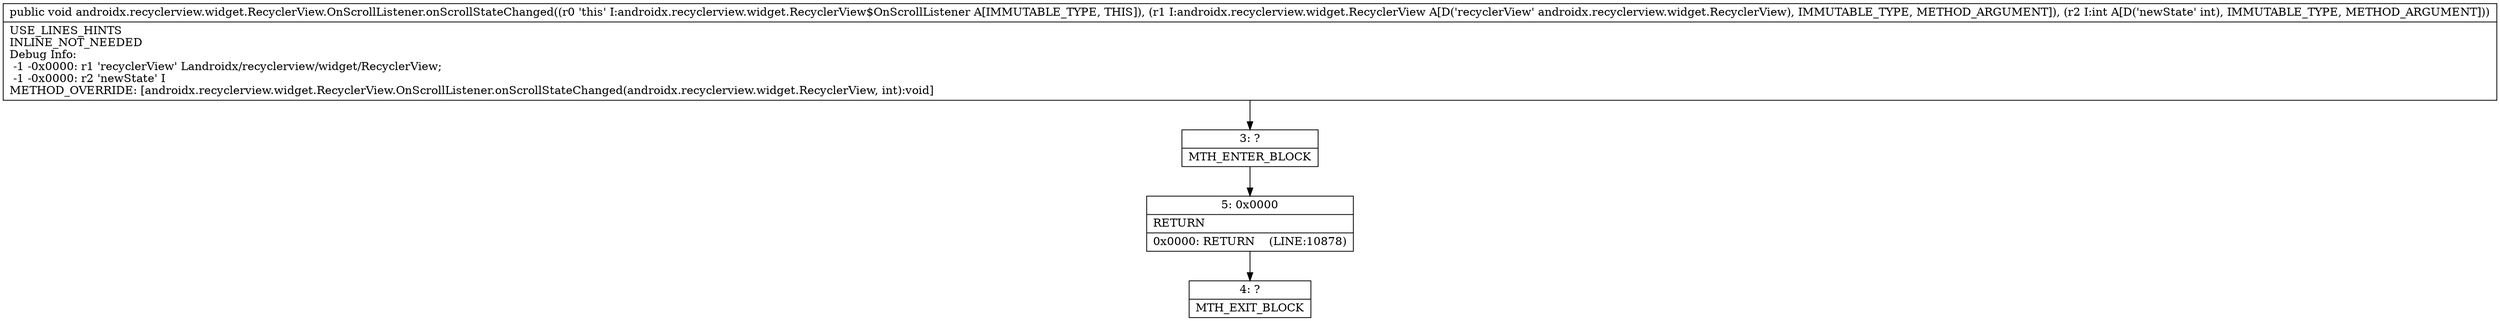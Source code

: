 digraph "CFG forandroidx.recyclerview.widget.RecyclerView.OnScrollListener.onScrollStateChanged(Landroidx\/recyclerview\/widget\/RecyclerView;I)V" {
Node_3 [shape=record,label="{3\:\ ?|MTH_ENTER_BLOCK\l}"];
Node_5 [shape=record,label="{5\:\ 0x0000|RETURN\l|0x0000: RETURN    (LINE:10878)\l}"];
Node_4 [shape=record,label="{4\:\ ?|MTH_EXIT_BLOCK\l}"];
MethodNode[shape=record,label="{public void androidx.recyclerview.widget.RecyclerView.OnScrollListener.onScrollStateChanged((r0 'this' I:androidx.recyclerview.widget.RecyclerView$OnScrollListener A[IMMUTABLE_TYPE, THIS]), (r1 I:androidx.recyclerview.widget.RecyclerView A[D('recyclerView' androidx.recyclerview.widget.RecyclerView), IMMUTABLE_TYPE, METHOD_ARGUMENT]), (r2 I:int A[D('newState' int), IMMUTABLE_TYPE, METHOD_ARGUMENT]))  | USE_LINES_HINTS\lINLINE_NOT_NEEDED\lDebug Info:\l  \-1 \-0x0000: r1 'recyclerView' Landroidx\/recyclerview\/widget\/RecyclerView;\l  \-1 \-0x0000: r2 'newState' I\lMETHOD_OVERRIDE: [androidx.recyclerview.widget.RecyclerView.OnScrollListener.onScrollStateChanged(androidx.recyclerview.widget.RecyclerView, int):void]\l}"];
MethodNode -> Node_3;Node_3 -> Node_5;
Node_5 -> Node_4;
}


